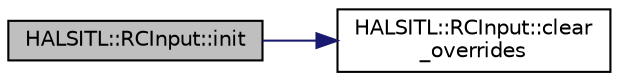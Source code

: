 digraph "HALSITL::RCInput::init"
{
 // INTERACTIVE_SVG=YES
  edge [fontname="Helvetica",fontsize="10",labelfontname="Helvetica",labelfontsize="10"];
  node [fontname="Helvetica",fontsize="10",shape=record];
  rankdir="LR";
  Node1 [label="HALSITL::RCInput::init",height=0.2,width=0.4,color="black", fillcolor="grey75", style="filled", fontcolor="black"];
  Node1 -> Node2 [color="midnightblue",fontsize="10",style="solid",fontname="Helvetica"];
  Node2 [label="HALSITL::RCInput::clear\l_overrides",height=0.2,width=0.4,color="black", fillcolor="white", style="filled",URL="$classHALSITL_1_1RCInput.html#ac78b8d61c43adbbbe02936b9a28f42b7"];
}
